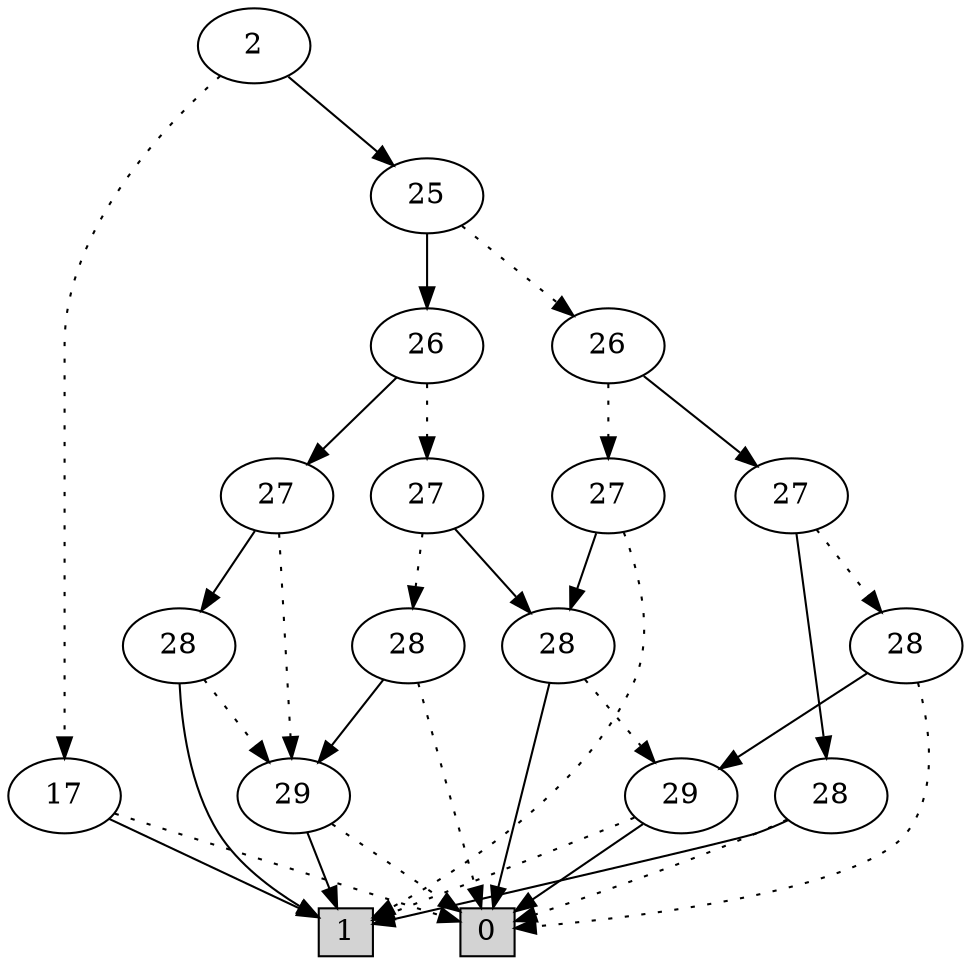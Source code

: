 digraph G {
0 [shape=box, label="0", style=filled, shape=box, height=0.3, width=0.3];
1 [shape=box, label="1", style=filled, shape=box, height=0.3, width=0.3];
10433 [label="2"];
10433 -> 36 [style=dotted];
10433 -> 1748 [style=filled];
36 [label="17"];
36 -> 0 [style=dotted];
36 -> 1 [style=filled];
1748 [label="25"];
1748 -> 1746 [style=dotted];
1748 -> 1747 [style=filled];
1746 [label="26"];
1746 -> 1744 [style=dotted];
1746 -> 1745 [style=filled];
1744 [label="27"];
1744 -> 1 [style=dotted];
1744 -> 1434 [style=filled];
1434 [label="28"];
1434 -> 61 [style=dotted];
1434 -> 0 [style=filled];
61 [label="29"];
61 -> 1 [style=dotted];
61 -> 0 [style=filled];
1745 [label="27"];
1745 -> 1409 [style=dotted];
1745 -> 58 [style=filled];
1409 [label="28"];
1409 -> 0 [style=dotted];
1409 -> 61 [style=filled];
58 [label="28"];
58 -> 0 [style=dotted];
58 -> 1 [style=filled];
1747 [label="26"];
1747 -> 1660 [style=dotted];
1747 -> 1637 [style=filled];
1660 [label="27"];
1660 -> 1464 [style=dotted];
1660 -> 1434 [style=filled];
1464 [label="28"];
1464 -> 0 [style=dotted];
1464 -> 60 [style=filled];
60 [label="29"];
60 -> 0 [style=dotted];
60 -> 1 [style=filled];
1637 [label="27"];
1637 -> 60 [style=dotted];
1637 -> 1438 [style=filled];
1438 [label="28"];
1438 -> 60 [style=dotted];
1438 -> 1 [style=filled];
}
